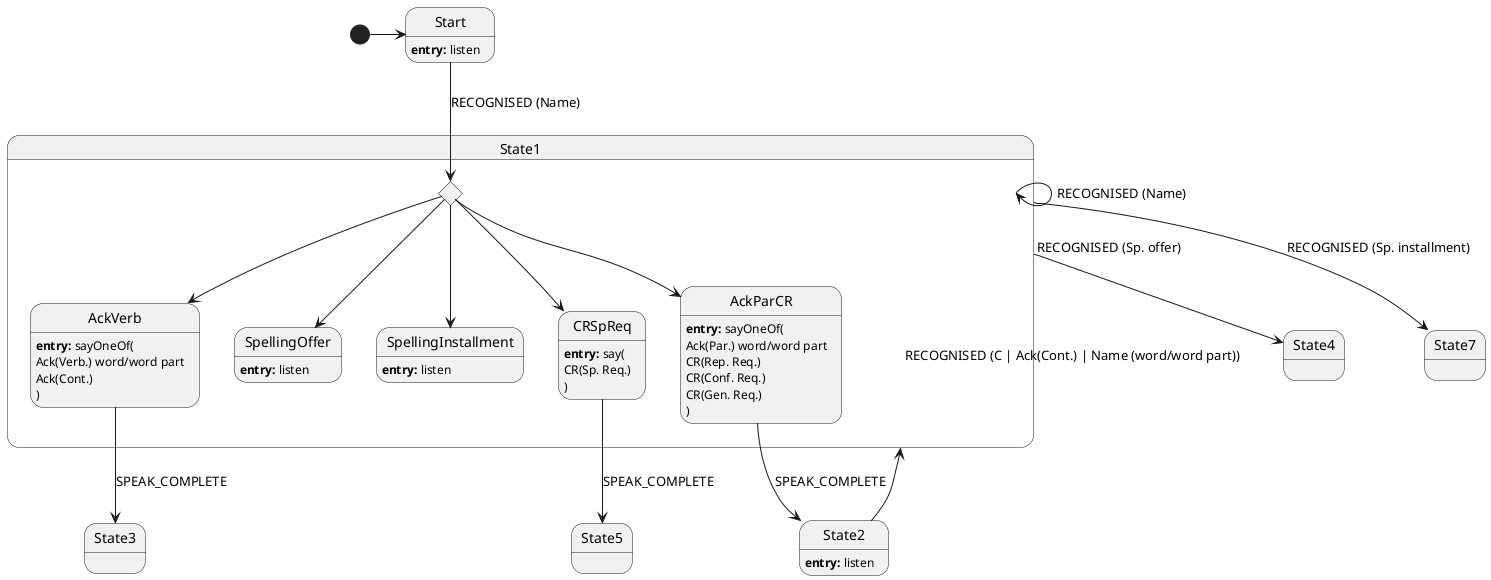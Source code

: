 @startuml
State1 --> State4: RECOGNISED (Sp. offer)
State1 --> State7: RECOGNISED (Sp. installment)
State1 --> State1: RECOGNISED (Name)
  
state State2: **entry:** listen
state State3
state State5
  
state State4

  
state State1 {
  state c1 <<choice>>

  c1 --> AckParCR
  c1 --> SpellingOffer
  c1 --> SpellingInstallment
  c1 --> AckVerb
  c1 --> CRSpReq
  
  AckParCR --> State2: SPEAK_COMPLETE  
  AckParCR: **entry:** sayOneOf(
  AckParCR: Ack(Par.) word/word part
  AckParCR: CR(Rep. Req.)
  AckParCR: CR(Conf. Req.)
  AckParCR: CR(Gen. Req.)
  AckParCR: )

  AckVerb --> State3: SPEAK_COMPLETE
  AckVerb: **entry:** sayOneOf(
  AckVerb: Ack(Verb.) word/word part
  AckVerb: Ack(Cont.)
  AckVerb: )

  CRSpReq --> State5: SPEAK_COMPLETE
  CRSpReq: **entry:** say(
  CRSpReq: CR(Sp. Req.)
  CRSpReq: )
  
  SpellingOffer: **entry:** listen

  SpellingInstallment: **entry:** listen
}
State2 -r-> State1: RECOGNISED (C | Ack(Cont.) | Name (word/word part))  
  
Start --> c1: RECOGNISED (Name)
Start: **entry:** listen
[*] -> Start   
@enduml
